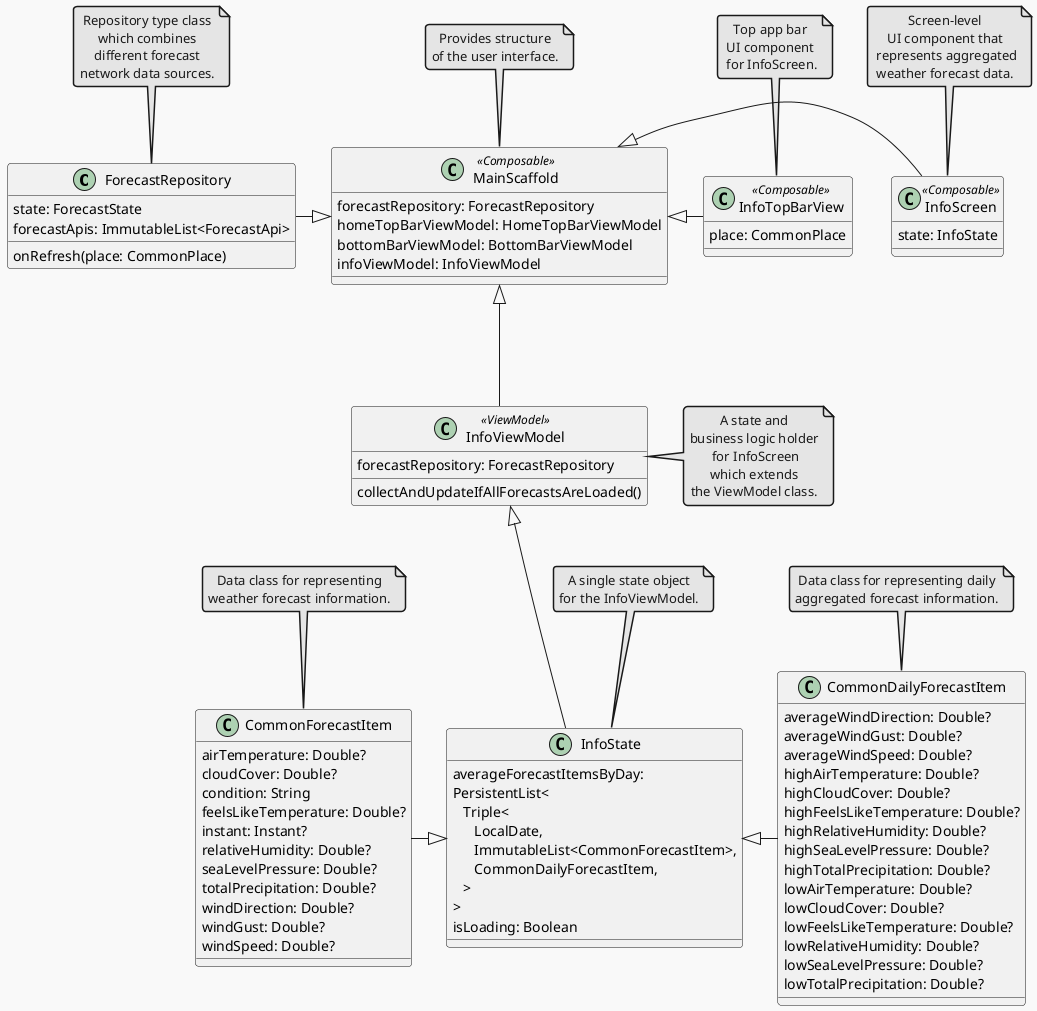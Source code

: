 ```plantuml
@startuml
!theme mars
skinparam noteTextAlignment center
class "ForecastRepository" {
    state: ForecastState
    forecastApis: ImmutableList<ForecastApi>
	onRefresh(place: CommonPlace)
}
class MainScaffold << Composable >> {
forecastRepository: ForecastRepository
homeTopBarViewModel: HomeTopBarViewModel
bottomBarViewModel: BottomBarViewModel
infoViewModel: InfoViewModel
}
class "InfoViewModel" << ViewModel >> {
    forecastRepository: ForecastRepository
    collectAndUpdateIfAllForecastsAreLoaded()
}
class "InfoState" {
    averageForecastItemsByDay:
    PersistentList<\n   Triple<\n      LocalDate,\n      ImmutableList<CommonForecastItem>,\n      CommonDailyForecastItem,\n   >
    >
	isLoading: Boolean
}
class InfoScreen << Composable >> {
    state: InfoState
}
class "InfoTopBarView" << Composable >> {
place: CommonPlace
}
class "CommonDailyForecastItem" {
    averageWindDirection: Double?
	averageWindGust: Double?
	averageWindSpeed: Double?
	highAirTemperature: Double?
	highCloudCover: Double?
	highFeelsLikeTemperature: Double?
	highRelativeHumidity: Double?
	highSeaLevelPressure: Double?
	highTotalPrecipitation: Double?
	lowAirTemperature: Double?
	lowCloudCover: Double?
	lowFeelsLikeTemperature: Double?
	lowRelativeHumidity: Double?
	lowSeaLevelPressure: Double?
	lowTotalPrecipitation: Double?
}
class "CommonForecastItem" {
    airTemperature: Double?
	cloudCover: Double?
	condition: String
	feelsLikeTemperature: Double?
	instant: Instant?
	relativeHumidity: Double?
	seaLevelPressure: Double?
	totalPrecipitation: Double?
	windDirection: Double?
	windGust: Double?
	windSpeed: Double?
}

note right of "InfoViewModel" : A state and\nbusiness logic holder\n for InfoScreen\nwhich extends\nthe ViewModel class.
note top of "InfoState" : A single state object\nfor the InfoViewModel.
note top of "InfoScreen" : Screen-level\nUI component that\n represents aggregated\nweather forecast data.
note top of "InfoTopBarView" : Top app bar\nUI component\n for InfoScreen.
note top of "ForecastRepository" : Repository type class\nwhich combines\ndifferent forecast\nnetwork data sources.
note top of "MainScaffold" : Provides structure\nof the user interface.
note top of "CommonForecastItem" : Data class for representing\nweather forecast information.
note top of "CommonDailyForecastItem" : Data class for representing daily\naggregated forecast information.

"MainScaffold" <|--left- "ForecastRepository"
"MainScaffold" <|--right- "InfoTopBarView"
"MainScaffold" <|--right- "InfoScreen"
"MainScaffold" <|--- "InfoViewModel"
"InfoViewModel" <|--- "InfoState"
"InfoState" <|--right- "CommonDailyForecastItem"
"InfoState" <|--left- "CommonForecastItem"
@enduml
```
